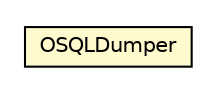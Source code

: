 #!/usr/local/bin/dot
#
# Class diagram 
# Generated by UMLGraph version R5_6-24-gf6e263 (http://www.umlgraph.org/)
#

digraph G {
	edge [fontname="Helvetica",fontsize=10,labelfontname="Helvetica",labelfontsize=10];
	node [fontname="Helvetica",fontsize=10,shape=plaintext];
	nodesep=0.25;
	ranksep=0.5;
	// com.orientechnologies.common.util.OSQLDumper
	c3265871 [label=<<table title="com.orientechnologies.common.util.OSQLDumper" border="0" cellborder="1" cellspacing="0" cellpadding="2" port="p" bgcolor="lemonChiffon" href="./OSQLDumper.html">
		<tr><td><table border="0" cellspacing="0" cellpadding="1">
<tr><td align="center" balign="center"> OSQLDumper </td></tr>
		</table></td></tr>
		</table>>, URL="./OSQLDumper.html", fontname="Helvetica", fontcolor="black", fontsize=10.0];
}

